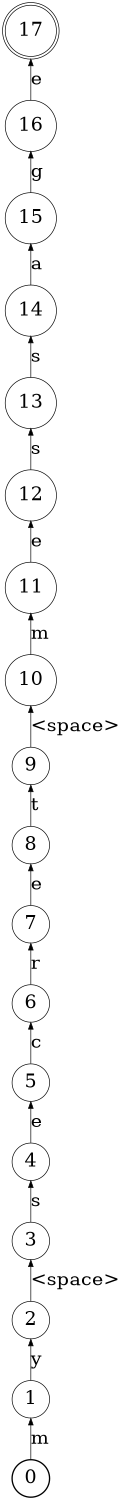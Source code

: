 digraph FST {
rankdir = BT;
size = "8.5,10";
label = "";
center = 1;
orientation = Portrait;
ranksep = "0.4";
nodesep = "0.01";
0 [label = "0", shape = circle, style = bold, fontsize = 29]
	0 -> 1 [label = "m", fontsize = 29];
1 [label = "1", shape = circle, style = solid, fontsize = 29]
	1 -> 2 [label = "y", fontsize = 29];
2 [label = "2", shape = circle, style = solid, fontsize = 29]
	2 -> 3 [label = "<space>", fontsize = 29];
3 [label = "3", shape = circle, style = solid, fontsize = 29]
	3 -> 4 [label = "s", fontsize = 29];
4 [label = "4", shape = circle, style = solid, fontsize = 29]
	4 -> 5 [label = "e", fontsize = 29];
5 [label = "5", shape = circle, style = solid, fontsize = 29]
	5 -> 6 [label = "c", fontsize = 29];
6 [label = "6", shape = circle, style = solid, fontsize = 29]
	6 -> 7 [label = "r", fontsize = 29];
7 [label = "7", shape = circle, style = solid, fontsize = 29]
	7 -> 8 [label = "e", fontsize = 29];
8 [label = "8", shape = circle, style = solid, fontsize = 29]
	8 -> 9 [label = "t", fontsize = 29];
9 [label = "9", shape = circle, style = solid, fontsize = 29]
	9 -> 10 [label = "<space>", fontsize = 29];
10 [label = "10", shape = circle, style = solid, fontsize = 29]
	10 -> 11 [label = "m", fontsize = 29];
11 [label = "11", shape = circle, style = solid, fontsize = 29]
	11 -> 12 [label = "e", fontsize = 29];
12 [label = "12", shape = circle, style = solid, fontsize = 29]
	12 -> 13 [label = "s", fontsize = 29];
13 [label = "13", shape = circle, style = solid, fontsize = 29]
	13 -> 14 [label = "s", fontsize = 29];
14 [label = "14", shape = circle, style = solid, fontsize = 29]
	14 -> 15 [label = "a", fontsize = 29];
15 [label = "15", shape = circle, style = solid, fontsize = 29]
	15 -> 16 [label = "g", fontsize = 29];
16 [label = "16", shape = circle, style = solid, fontsize = 29]
	16 -> 17 [label = "e", fontsize = 29];
17 [label = "17", shape = doublecircle, style = solid, fontsize = 29]
}
